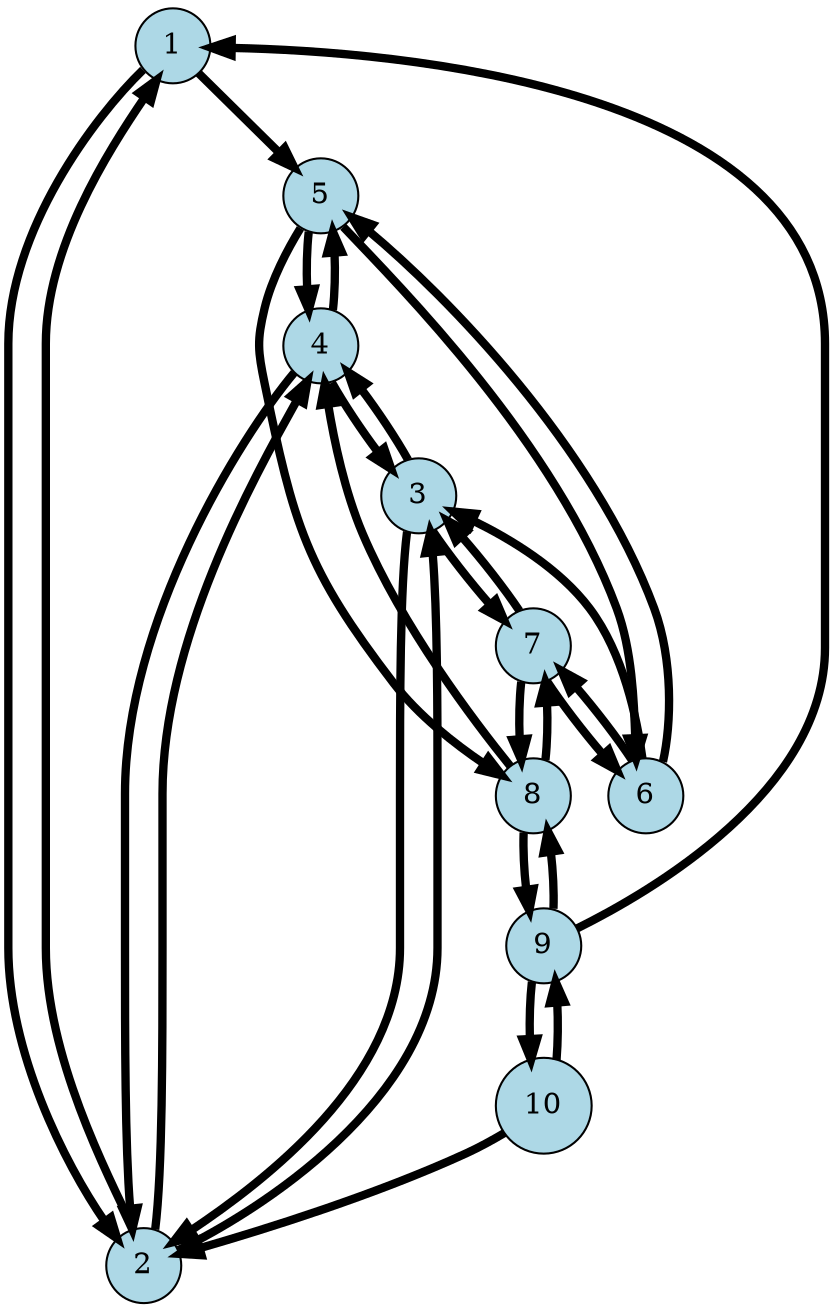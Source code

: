 digraph G {
1 [label="1", fillcolor="lightblue", style="filled", shape="circle"];
  1 -> 5[penwidth=4];
  1 -> 2[penwidth=4];
  2 [label="2", fillcolor="lightblue", style="filled", shape="circle"];
  2 -> 4[penwidth=4];
  2 -> 3[penwidth=4];
  2 -> 1[penwidth=4];
  3 [label="3", fillcolor="lightblue", style="filled", shape="circle"];
  3 -> 7[penwidth=4];
  3 -> 4[penwidth=4];
  3 -> 2[penwidth=4];
  4 [label="4", fillcolor="lightblue", style="filled", shape="circle"];
  4 -> 2[penwidth=4];
  4 -> 5[penwidth=4];
  4 -> 3[penwidth=4];
  5 [label="5", fillcolor="lightblue", style="filled", shape="circle"];
  5 -> 8[penwidth=4];
  5 -> 6[penwidth=4];
  5 -> 4[penwidth=4];
  6 [label="6", fillcolor="lightblue", style="filled", shape="circle"];
  6 -> 3[penwidth=4];
  6 -> 7[penwidth=4];
  6 -> 5[penwidth=4];
  7 [label="7", fillcolor="lightblue", style="filled", shape="circle"];
  7 -> 3[penwidth=4];
  7 -> 8[penwidth=4];
  7 -> 6[penwidth=4];
  8 [label="8", fillcolor="lightblue", style="filled", shape="circle"];
  8 -> 4[penwidth=4];
  8 -> 9[penwidth=4];
  8 -> 7[penwidth=4];
  9 [label="9", fillcolor="lightblue", style="filled", shape="circle"];
  9 -> 1[penwidth=4];
  9 -> 10[penwidth=4];
  9 -> 8[penwidth=4];
  10 [label="10", fillcolor="lightblue", style="filled", shape="circle"];
  10 -> 2[penwidth=4];
  10 -> 9[penwidth=4];
}
